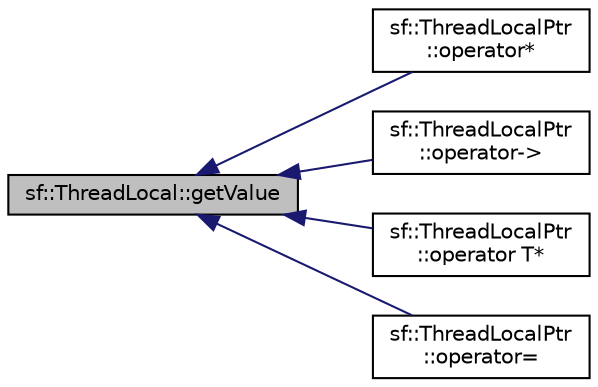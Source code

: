 digraph "sf::ThreadLocal::getValue"
{
  edge [fontname="Helvetica",fontsize="10",labelfontname="Helvetica",labelfontsize="10"];
  node [fontname="Helvetica",fontsize="10",shape=record];
  rankdir="LR";
  Node3 [label="sf::ThreadLocal::getValue",height=0.2,width=0.4,color="black", fillcolor="grey75", style="filled", fontcolor="black"];
  Node3 -> Node4 [dir="back",color="midnightblue",fontsize="10",style="solid",fontname="Helvetica"];
  Node4 [label="sf::ThreadLocalPtr\l::operator*",height=0.2,width=0.4,color="black", fillcolor="white", style="filled",URL="$classsf_1_1_thread_local_ptr.html#adcbb45ae077df714bf9c61e936d97770",tooltip="Overload of unary operator *. "];
  Node3 -> Node5 [dir="back",color="midnightblue",fontsize="10",style="solid",fontname="Helvetica"];
  Node5 [label="sf::ThreadLocalPtr\l::operator-\>",height=0.2,width=0.4,color="black", fillcolor="white", style="filled",URL="$classsf_1_1_thread_local_ptr.html#a25646e1014a933d1a45b9ce17bab7703",tooltip="Overload of operator -> "];
  Node3 -> Node6 [dir="back",color="midnightblue",fontsize="10",style="solid",fontname="Helvetica"];
  Node6 [label="sf::ThreadLocalPtr\l::operator T*",height=0.2,width=0.4,color="black", fillcolor="white", style="filled",URL="$classsf_1_1_thread_local_ptr.html#a81ca089ae5cda72c7470ca93041c3cb2",tooltip="Conversion operator to implicitly convert the pointer to its raw pointer type (T*) ..."];
  Node3 -> Node7 [dir="back",color="midnightblue",fontsize="10",style="solid",fontname="Helvetica"];
  Node7 [label="sf::ThreadLocalPtr\l::operator=",height=0.2,width=0.4,color="black", fillcolor="white", style="filled",URL="$classsf_1_1_thread_local_ptr.html#a6792a6a808af06f0d13e3ceecf2fc947",tooltip="Assignment operator for a ThreadLocalPtr parameter. "];
}
